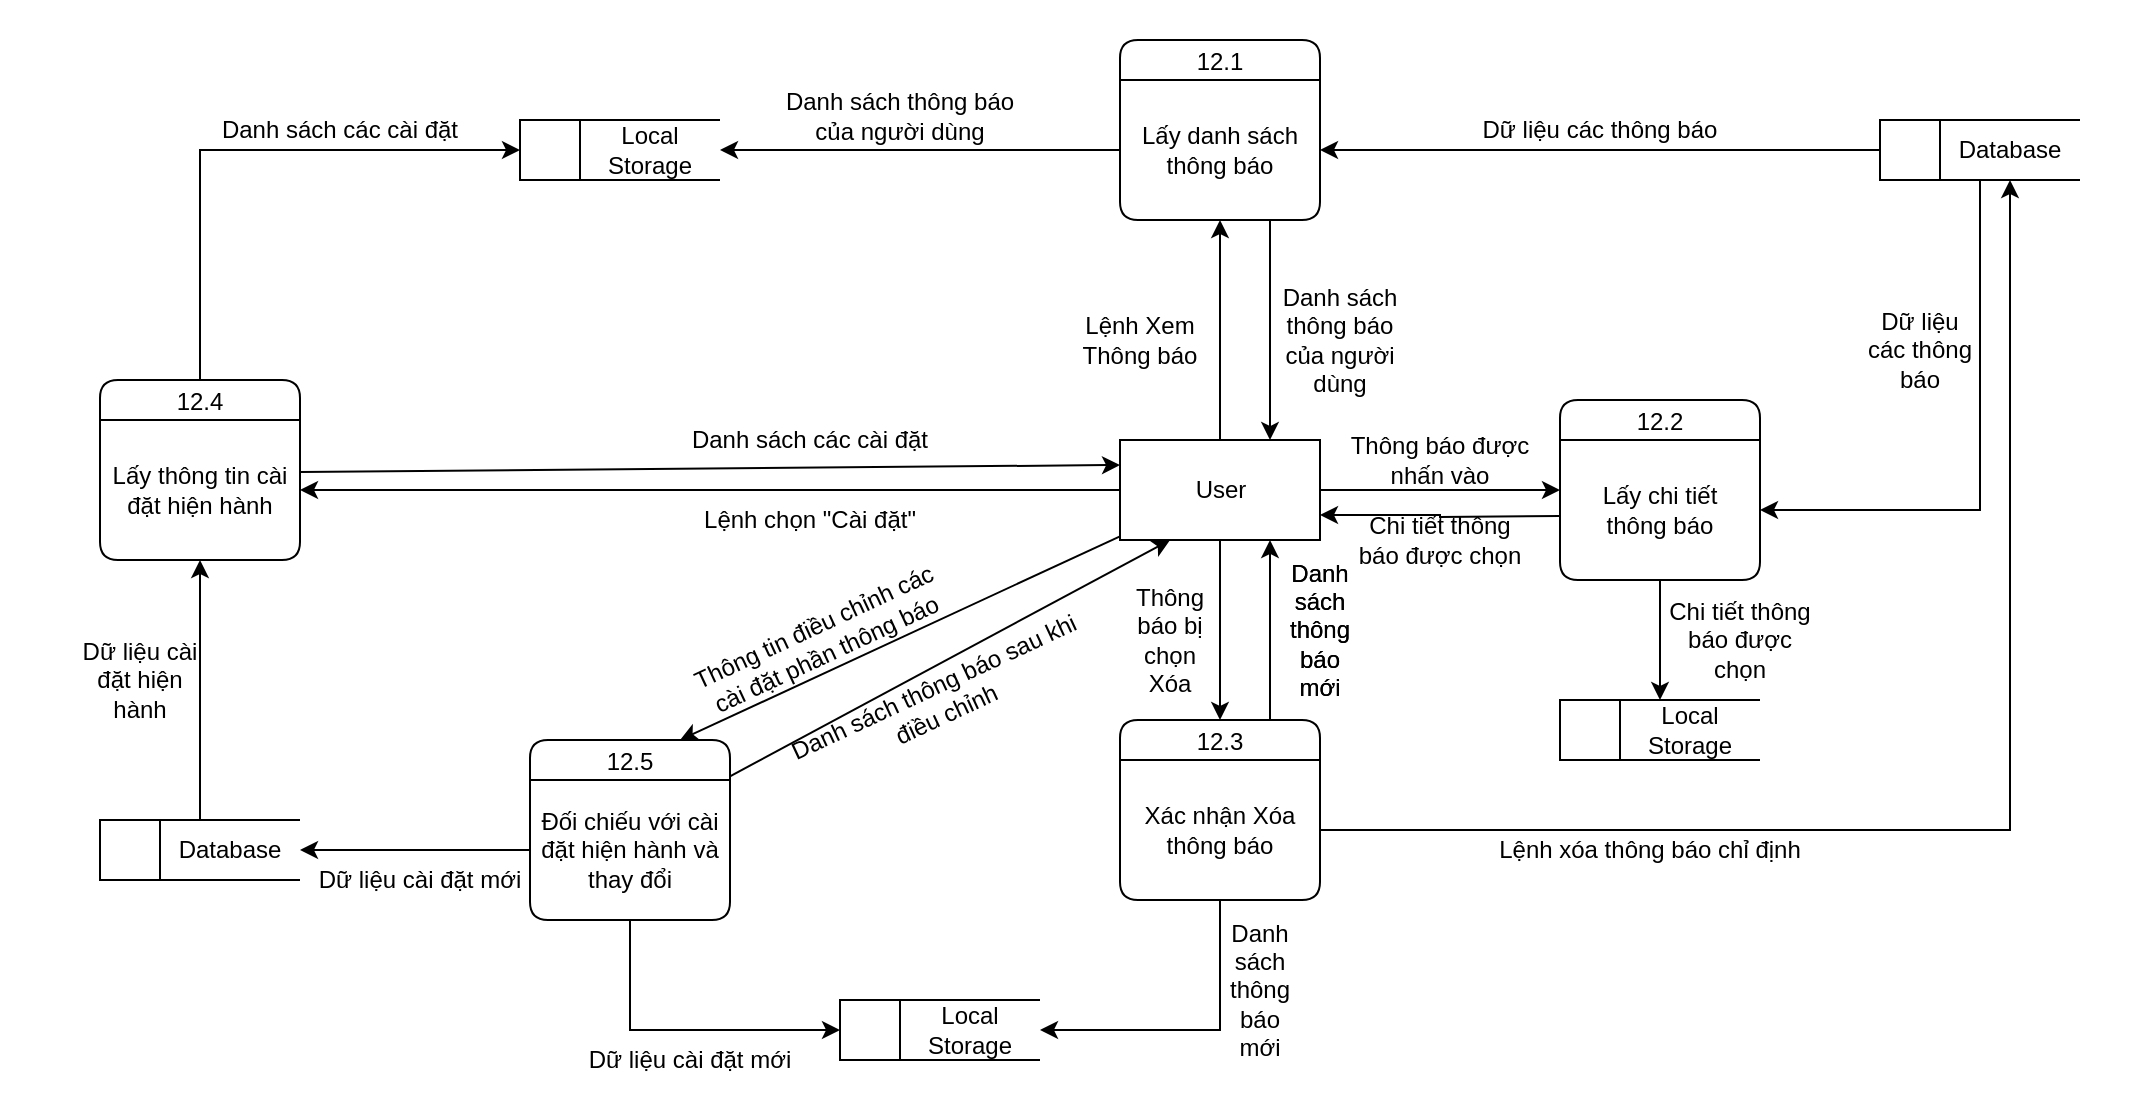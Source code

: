 <mxfile version="13.10.0" type="device"><diagram id="0PH_AvR-FGaB50KMxffe" name="Page-1"><mxGraphModel dx="1865" dy="580" grid="1" gridSize="10" guides="1" tooltips="1" connect="1" arrows="1" fold="1" page="1" pageScale="1" pageWidth="827" pageHeight="1169" math="0" shadow="0"><root><mxCell id="0"/><mxCell id="1" parent="0"/><mxCell id="fHFth_PP6Cc5wvbYfV1R-48" value="" style="rounded=0;whiteSpace=wrap;html=1;strokeColor=none;" parent="1" vertex="1"><mxGeometry x="-280" width="1070" height="550" as="geometry"/></mxCell><mxCell id="fHFth_PP6Cc5wvbYfV1R-34" style="edgeStyle=orthogonalEdgeStyle;rounded=0;orthogonalLoop=1;jettySize=auto;html=1;entryX=0.5;entryY=1;entryDx=0;entryDy=0;" parent="1" source="fHFth_PP6Cc5wvbYfV1R-1" target="qok7s6A3xbSF0SmELDnf-29" edge="1"><mxGeometry relative="1" as="geometry"/></mxCell><mxCell id="fHFth_PP6Cc5wvbYfV1R-1" value="" style="html=1;dashed=0;whitespace=wrap;shape=mxgraph.dfd.dataStoreID;align=left;spacingLeft=3;points=[[0,0],[0.5,0],[1,0],[0,0.5],[1,0.5],[0,1],[0.5,1],[1,1]];rounded=1;" parent="1" vertex="1"><mxGeometry x="-230" y="410" width="100" height="30" as="geometry"/></mxCell><mxCell id="fHFth_PP6Cc5wvbYfV1R-5" style="edgeStyle=orthogonalEdgeStyle;rounded=0;orthogonalLoop=1;jettySize=auto;html=1;entryX=1;entryY=0.5;entryDx=0;entryDy=0;" parent="1" source="qok7s6A3xbSF0SmELDnf-1" target="qok7s6A3xbSF0SmELDnf-29" edge="1"><mxGeometry relative="1" as="geometry"/></mxCell><mxCell id="fHFth_PP6Cc5wvbYfV1R-7" style="edgeStyle=orthogonalEdgeStyle;rounded=0;orthogonalLoop=1;jettySize=auto;html=1;" parent="1" source="qok7s6A3xbSF0SmELDnf-1" target="qok7s6A3xbSF0SmELDnf-4" edge="1"><mxGeometry relative="1" as="geometry"/></mxCell><mxCell id="fHFth_PP6Cc5wvbYfV1R-19" style="edgeStyle=orthogonalEdgeStyle;rounded=0;orthogonalLoop=1;jettySize=auto;html=1;" parent="1" source="qok7s6A3xbSF0SmELDnf-1" target="qok7s6A3xbSF0SmELDnf-14" edge="1"><mxGeometry relative="1" as="geometry"/></mxCell><mxCell id="fHFth_PP6Cc5wvbYfV1R-21" style="edgeStyle=orthogonalEdgeStyle;rounded=0;orthogonalLoop=1;jettySize=auto;html=1;entryX=0;entryY=0.5;entryDx=0;entryDy=0;" parent="1" source="qok7s6A3xbSF0SmELDnf-1" target="qok7s6A3xbSF0SmELDnf-16" edge="1"><mxGeometry relative="1" as="geometry"/></mxCell><mxCell id="fHFth_PP6Cc5wvbYfV1R-37" style="rounded=0;orthogonalLoop=1;jettySize=auto;html=1;entryX=0.75;entryY=0;entryDx=0;entryDy=0;" parent="1" source="qok7s6A3xbSF0SmELDnf-1" target="fHFth_PP6Cc5wvbYfV1R-38" edge="1"><mxGeometry relative="1" as="geometry"><mxPoint x="150" y="320" as="targetPoint"/></mxGeometry></mxCell><mxCell id="qok7s6A3xbSF0SmELDnf-1" value="User" style="html=1;dashed=0;whitespace=wrap;" parent="1" vertex="1"><mxGeometry x="280" y="220" width="100" height="50" as="geometry"/></mxCell><mxCell id="qok7s6A3xbSF0SmELDnf-2" value="12.1" style="swimlane;fontStyle=0;childLayout=stackLayout;horizontal=1;startSize=20;fillColor=#ffffff;horizontalStack=0;resizeParent=1;resizeParentMax=0;resizeLast=0;collapsible=0;marginBottom=0;swimlaneFillColor=#ffffff;rounded=1;" parent="1" vertex="1"><mxGeometry x="280" y="20" width="100" height="90" as="geometry"/></mxCell><mxCell id="qok7s6A3xbSF0SmELDnf-4" value="Lấy danh sách thông báo" style="text;html=1;strokeColor=none;fillColor=none;align=center;verticalAlign=middle;whiteSpace=wrap;rounded=0;" parent="qok7s6A3xbSF0SmELDnf-2" vertex="1"><mxGeometry y="20" width="100" height="70" as="geometry"/></mxCell><mxCell id="qok7s6A3xbSF0SmELDnf-7" value="Lệnh Xem&lt;br&gt;Thông báo" style="text;html=1;strokeColor=none;fillColor=none;align=center;verticalAlign=middle;whiteSpace=wrap;rounded=0;" parent="1" vertex="1"><mxGeometry x="220" y="160" width="140" height="20" as="geometry"/></mxCell><mxCell id="fHFth_PP6Cc5wvbYfV1R-31" style="edgeStyle=orthogonalEdgeStyle;rounded=0;orthogonalLoop=1;jettySize=auto;html=1;entryX=0.75;entryY=1;entryDx=0;entryDy=0;exitX=0.75;exitY=0;exitDx=0;exitDy=0;" parent="1" source="qok7s6A3xbSF0SmELDnf-14" target="qok7s6A3xbSF0SmELDnf-1" edge="1"><mxGeometry relative="1" as="geometry"/></mxCell><mxCell id="qok7s6A3xbSF0SmELDnf-14" value="12.3" style="swimlane;fontStyle=0;childLayout=stackLayout;horizontal=1;startSize=20;fillColor=#ffffff;horizontalStack=0;resizeParent=1;resizeParentMax=0;resizeLast=0;collapsible=0;marginBottom=0;swimlaneFillColor=#ffffff;rounded=1;" parent="1" vertex="1"><mxGeometry x="280" y="360" width="100" height="90" as="geometry"/></mxCell><mxCell id="qok7s6A3xbSF0SmELDnf-15" value="Xác nhận Xóa thông báo" style="text;html=1;strokeColor=none;fillColor=none;align=center;verticalAlign=middle;whiteSpace=wrap;rounded=0;" parent="qok7s6A3xbSF0SmELDnf-14" vertex="1"><mxGeometry y="20" width="100" height="70" as="geometry"/></mxCell><mxCell id="fHFth_PP6Cc5wvbYfV1R-26" style="edgeStyle=orthogonalEdgeStyle;rounded=0;orthogonalLoop=1;jettySize=auto;html=1;entryX=1;entryY=0.75;entryDx=0;entryDy=0;" parent="1" target="qok7s6A3xbSF0SmELDnf-1" edge="1"><mxGeometry relative="1" as="geometry"><mxPoint x="500" y="258" as="sourcePoint"/></mxGeometry></mxCell><mxCell id="qok7s6A3xbSF0SmELDnf-16" value="12.2" style="swimlane;fontStyle=0;childLayout=stackLayout;horizontal=1;startSize=20;fillColor=#ffffff;horizontalStack=0;resizeParent=1;resizeParentMax=0;resizeLast=0;collapsible=0;marginBottom=0;swimlaneFillColor=#ffffff;rounded=1;" parent="1" vertex="1"><mxGeometry x="500" y="200" width="100" height="90" as="geometry"/></mxCell><mxCell id="qok7s6A3xbSF0SmELDnf-17" value="Lấy chi tiết&lt;br&gt;thông báo" style="text;html=1;strokeColor=none;fillColor=none;align=center;verticalAlign=middle;whiteSpace=wrap;rounded=0;" parent="qok7s6A3xbSF0SmELDnf-16" vertex="1"><mxGeometry y="20" width="100" height="70" as="geometry"/></mxCell><mxCell id="SJ-kx-H3D7XMQ2YXIB2l-5" style="edgeStyle=orthogonalEdgeStyle;rounded=0;orthogonalLoop=1;jettySize=auto;html=1;entryX=0;entryY=0.5;entryDx=0;entryDy=0;exitX=0.5;exitY=0;exitDx=0;exitDy=0;" edge="1" parent="1" source="qok7s6A3xbSF0SmELDnf-28" target="SJ-kx-H3D7XMQ2YXIB2l-1"><mxGeometry relative="1" as="geometry"/></mxCell><mxCell id="qok7s6A3xbSF0SmELDnf-28" value="12.4" style="swimlane;fontStyle=0;childLayout=stackLayout;horizontal=1;startSize=20;fillColor=#ffffff;horizontalStack=0;resizeParent=1;resizeParentMax=0;resizeLast=0;collapsible=0;marginBottom=0;swimlaneFillColor=#ffffff;rounded=1;" parent="1" vertex="1"><mxGeometry x="-230" y="190" width="100" height="90" as="geometry"/></mxCell><mxCell id="qok7s6A3xbSF0SmELDnf-29" value="Lấy thông tin cài đặt hiện hành" style="text;html=1;strokeColor=none;fillColor=none;align=center;verticalAlign=middle;whiteSpace=wrap;rounded=0;" parent="qok7s6A3xbSF0SmELDnf-28" vertex="1"><mxGeometry y="20" width="100" height="70" as="geometry"/></mxCell><mxCell id="qok7s6A3xbSF0SmELDnf-31" value="Lệnh chọn &quot;Cài đặt&quot;" style="text;html=1;strokeColor=none;fillColor=none;align=center;verticalAlign=middle;whiteSpace=wrap;rounded=0;" parent="1" vertex="1"><mxGeometry y="250" width="250" height="20" as="geometry"/></mxCell><mxCell id="qok7s6A3xbSF0SmELDnf-34" value="Thông tin điều chỉnh các cài đặt phần thông báo" style="text;html=1;strokeColor=none;fillColor=none;align=center;verticalAlign=middle;whiteSpace=wrap;rounded=0;rotation=-25;" parent="1" vertex="1"><mxGeometry x="60" y="305" width="140" height="30" as="geometry"/></mxCell><mxCell id="qok7s6A3xbSF0SmELDnf-35" value="Database" style="text;html=1;strokeColor=none;fillColor=none;align=center;verticalAlign=middle;whiteSpace=wrap;rounded=0;" parent="1" vertex="1"><mxGeometry x="-200" y="410" width="70" height="30" as="geometry"/></mxCell><mxCell id="fHFth_PP6Cc5wvbYfV1R-11" style="edgeStyle=orthogonalEdgeStyle;rounded=0;orthogonalLoop=1;jettySize=auto;html=1;entryX=1;entryY=0.5;entryDx=0;entryDy=0;" parent="1" source="fHFth_PP6Cc5wvbYfV1R-9" target="qok7s6A3xbSF0SmELDnf-4" edge="1"><mxGeometry relative="1" as="geometry"/></mxCell><mxCell id="fHFth_PP6Cc5wvbYfV1R-23" style="edgeStyle=orthogonalEdgeStyle;rounded=0;orthogonalLoop=1;jettySize=auto;html=1;entryX=1;entryY=0.5;entryDx=0;entryDy=0;exitX=0.5;exitY=1;exitDx=0;exitDy=0;" parent="1" source="fHFth_PP6Cc5wvbYfV1R-9" target="qok7s6A3xbSF0SmELDnf-17" edge="1"><mxGeometry relative="1" as="geometry"/></mxCell><mxCell id="fHFth_PP6Cc5wvbYfV1R-9" value="" style="html=1;dashed=0;whitespace=wrap;shape=mxgraph.dfd.dataStoreID;align=left;spacingLeft=3;points=[[0,0],[0.5,0],[1,0],[0,0.5],[1,0.5],[0,1],[0.5,1],[1,1]];rounded=1;" parent="1" vertex="1"><mxGeometry x="660" y="60" width="100" height="30" as="geometry"/></mxCell><mxCell id="fHFth_PP6Cc5wvbYfV1R-10" value="Database" style="text;html=1;strokeColor=none;fillColor=none;align=center;verticalAlign=middle;whiteSpace=wrap;rounded=0;" parent="1" vertex="1"><mxGeometry x="690" y="60" width="70" height="30" as="geometry"/></mxCell><mxCell id="fHFth_PP6Cc5wvbYfV1R-12" value="Dữ liệu các thông báo" style="text;html=1;strokeColor=none;fillColor=none;align=center;verticalAlign=middle;whiteSpace=wrap;rounded=0;" parent="1" vertex="1"><mxGeometry x="420" y="55" width="200" height="20" as="geometry"/></mxCell><mxCell id="fHFth_PP6Cc5wvbYfV1R-14" style="edgeStyle=orthogonalEdgeStyle;rounded=0;orthogonalLoop=1;jettySize=auto;html=1;entryX=0.75;entryY=0;entryDx=0;entryDy=0;exitX=0.75;exitY=1;exitDx=0;exitDy=0;" parent="1" source="qok7s6A3xbSF0SmELDnf-4" target="qok7s6A3xbSF0SmELDnf-1" edge="1"><mxGeometry relative="1" as="geometry"/></mxCell><mxCell id="fHFth_PP6Cc5wvbYfV1R-15" value="Danh sách thông báo của người dùng" style="text;html=1;strokeColor=none;fillColor=none;align=center;verticalAlign=middle;whiteSpace=wrap;rounded=0;" parent="1" vertex="1"><mxGeometry x="360" y="140" width="60" height="60" as="geometry"/></mxCell><mxCell id="fHFth_PP6Cc5wvbYfV1R-22" value="Thông báo được nhấn vào" style="text;html=1;strokeColor=none;fillColor=none;align=center;verticalAlign=middle;whiteSpace=wrap;rounded=0;" parent="1" vertex="1"><mxGeometry x="380" y="220" width="120" height="20" as="geometry"/></mxCell><mxCell id="fHFth_PP6Cc5wvbYfV1R-24" value="Dữ liệu các thông báo" style="text;html=1;strokeColor=none;fillColor=none;align=center;verticalAlign=middle;whiteSpace=wrap;rounded=0;" parent="1" vertex="1"><mxGeometry x="650" y="110" width="60" height="130" as="geometry"/></mxCell><mxCell id="fHFth_PP6Cc5wvbYfV1R-27" value="Chi tiết thông&lt;br&gt;báo được chọn" style="text;html=1;strokeColor=none;fillColor=none;align=center;verticalAlign=middle;whiteSpace=wrap;rounded=0;" parent="1" vertex="1"><mxGeometry x="380" y="260" width="120" height="20" as="geometry"/></mxCell><mxCell id="fHFth_PP6Cc5wvbYfV1R-28" value="Thông báo bị chọn Xóa" style="text;html=1;strokeColor=none;fillColor=none;align=center;verticalAlign=middle;whiteSpace=wrap;rounded=0;" parent="1" vertex="1"><mxGeometry x="280" y="280" width="50" height="80" as="geometry"/></mxCell><mxCell id="fHFth_PP6Cc5wvbYfV1R-29" style="edgeStyle=orthogonalEdgeStyle;rounded=0;orthogonalLoop=1;jettySize=auto;html=1;entryX=0.5;entryY=1;entryDx=0;entryDy=0;" parent="1" source="qok7s6A3xbSF0SmELDnf-15" target="fHFth_PP6Cc5wvbYfV1R-10" edge="1"><mxGeometry relative="1" as="geometry"/></mxCell><mxCell id="fHFth_PP6Cc5wvbYfV1R-30" value="Lệnh xóa thông báo chỉ định" style="text;html=1;strokeColor=none;fillColor=none;align=center;verticalAlign=middle;whiteSpace=wrap;rounded=0;" parent="1" vertex="1"><mxGeometry x="440" y="415" width="210" height="20" as="geometry"/></mxCell><mxCell id="fHFth_PP6Cc5wvbYfV1R-32" value="Danh sách thông báo mới" style="text;html=1;strokeColor=none;fillColor=none;align=center;verticalAlign=middle;whiteSpace=wrap;rounded=0;" parent="1" vertex="1"><mxGeometry x="360" y="270" width="40" height="90" as="geometry"/></mxCell><mxCell id="fHFth_PP6Cc5wvbYfV1R-35" value="Dữ liệu cài đặt hiện hành" style="text;html=1;strokeColor=none;fillColor=none;align=center;verticalAlign=middle;whiteSpace=wrap;rounded=0;" parent="1" vertex="1"><mxGeometry x="-240" y="280" width="60" height="120" as="geometry"/></mxCell><mxCell id="fHFth_PP6Cc5wvbYfV1R-46" style="edgeStyle=none;rounded=0;orthogonalLoop=1;jettySize=auto;html=1;entryX=0.25;entryY=1;entryDx=0;entryDy=0;" parent="1" source="fHFth_PP6Cc5wvbYfV1R-38" target="qok7s6A3xbSF0SmELDnf-1" edge="1"><mxGeometry relative="1" as="geometry"/></mxCell><mxCell id="fHFth_PP6Cc5wvbYfV1R-38" value="12.5" style="swimlane;fontStyle=0;childLayout=stackLayout;horizontal=1;startSize=20;fillColor=#ffffff;horizontalStack=0;resizeParent=1;resizeParentMax=0;resizeLast=0;collapsible=0;marginBottom=0;swimlaneFillColor=#ffffff;rounded=1;" parent="1" vertex="1"><mxGeometry x="-15" y="370" width="100" height="90" as="geometry"/></mxCell><mxCell id="fHFth_PP6Cc5wvbYfV1R-39" value="Đối chiếu với cài đặt hiện hành và thay đổi" style="text;html=1;strokeColor=none;fillColor=none;align=center;verticalAlign=middle;whiteSpace=wrap;rounded=0;" parent="fHFth_PP6Cc5wvbYfV1R-38" vertex="1"><mxGeometry y="20" width="100" height="70" as="geometry"/></mxCell><mxCell id="fHFth_PP6Cc5wvbYfV1R-40" style="edgeStyle=none;rounded=0;orthogonalLoop=1;jettySize=auto;html=1;" parent="1" source="fHFth_PP6Cc5wvbYfV1R-39" target="qok7s6A3xbSF0SmELDnf-35" edge="1"><mxGeometry relative="1" as="geometry"/></mxCell><mxCell id="fHFth_PP6Cc5wvbYfV1R-41" value="Dữ liệu cài đặt mới" style="text;html=1;strokeColor=none;fillColor=none;align=center;verticalAlign=middle;whiteSpace=wrap;rounded=0;" parent="1" vertex="1"><mxGeometry x="-125" y="430" width="110" height="20" as="geometry"/></mxCell><mxCell id="fHFth_PP6Cc5wvbYfV1R-44" style="edgeStyle=none;rounded=0;orthogonalLoop=1;jettySize=auto;html=1;entryX=0;entryY=0.25;entryDx=0;entryDy=0;exitX=1.002;exitY=0.371;exitDx=0;exitDy=0;exitPerimeter=0;" parent="1" source="qok7s6A3xbSF0SmELDnf-29" target="qok7s6A3xbSF0SmELDnf-1" edge="1"><mxGeometry relative="1" as="geometry"/></mxCell><mxCell id="fHFth_PP6Cc5wvbYfV1R-45" value="Danh sách các cài đặt" style="text;html=1;strokeColor=none;fillColor=none;align=center;verticalAlign=middle;whiteSpace=wrap;rounded=0;" parent="1" vertex="1"><mxGeometry x="-20" y="210" width="290" height="20" as="geometry"/></mxCell><mxCell id="fHFth_PP6Cc5wvbYfV1R-47" value="Danh sách thông báo sau khi điều chỉnh" style="text;html=1;strokeColor=none;fillColor=none;align=center;verticalAlign=middle;whiteSpace=wrap;rounded=0;rotation=-25;" parent="1" vertex="1"><mxGeometry x="100" y="340" width="180" height="20" as="geometry"/></mxCell><mxCell id="SJ-kx-H3D7XMQ2YXIB2l-1" value="" style="html=1;dashed=0;whitespace=wrap;shape=mxgraph.dfd.dataStoreID;align=left;spacingLeft=3;points=[[0,0],[0.5,0],[1,0],[0,0.5],[1,0.5],[0,1],[0.5,1],[1,1]];rounded=1;" vertex="1" parent="1"><mxGeometry x="-20" y="60" width="100" height="30" as="geometry"/></mxCell><mxCell id="SJ-kx-H3D7XMQ2YXIB2l-2" value="Local Storage" style="text;html=1;strokeColor=none;fillColor=none;align=center;verticalAlign=middle;whiteSpace=wrap;rounded=0;" vertex="1" parent="1"><mxGeometry x="10" y="60" width="70" height="30" as="geometry"/></mxCell><mxCell id="SJ-kx-H3D7XMQ2YXIB2l-3" style="edgeStyle=orthogonalEdgeStyle;rounded=0;orthogonalLoop=1;jettySize=auto;html=1;entryX=1;entryY=0.5;entryDx=0;entryDy=0;" edge="1" parent="1" source="qok7s6A3xbSF0SmELDnf-4" target="SJ-kx-H3D7XMQ2YXIB2l-2"><mxGeometry relative="1" as="geometry"/></mxCell><mxCell id="SJ-kx-H3D7XMQ2YXIB2l-4" value="Danh sách thông báo của người dùng" style="text;html=1;strokeColor=none;fillColor=none;align=center;verticalAlign=middle;whiteSpace=wrap;rounded=0;" vertex="1" parent="1"><mxGeometry x="110" y="40" width="120" height="35" as="geometry"/></mxCell><mxCell id="SJ-kx-H3D7XMQ2YXIB2l-6" value="Danh sách các cài đặt" style="text;html=1;strokeColor=none;fillColor=none;align=center;verticalAlign=middle;whiteSpace=wrap;rounded=0;" vertex="1" parent="1"><mxGeometry x="-180" y="20" width="140" height="90" as="geometry"/></mxCell><mxCell id="SJ-kx-H3D7XMQ2YXIB2l-7" value="" style="html=1;dashed=0;whitespace=wrap;shape=mxgraph.dfd.dataStoreID;align=left;spacingLeft=3;points=[[0,0],[0.5,0],[1,0],[0,0.5],[1,0.5],[0,1],[0.5,1],[1,1]];rounded=1;" vertex="1" parent="1"><mxGeometry x="500" y="350" width="100" height="30" as="geometry"/></mxCell><mxCell id="SJ-kx-H3D7XMQ2YXIB2l-8" value="Local Storage" style="text;html=1;strokeColor=none;fillColor=none;align=center;verticalAlign=middle;whiteSpace=wrap;rounded=0;" vertex="1" parent="1"><mxGeometry x="530" y="350" width="70" height="30" as="geometry"/></mxCell><mxCell id="SJ-kx-H3D7XMQ2YXIB2l-12" style="edgeStyle=orthogonalEdgeStyle;rounded=0;orthogonalLoop=1;jettySize=auto;html=1;entryX=0.5;entryY=0;entryDx=0;entryDy=0;" edge="1" parent="1" source="qok7s6A3xbSF0SmELDnf-17" target="SJ-kx-H3D7XMQ2YXIB2l-7"><mxGeometry relative="1" as="geometry"/></mxCell><mxCell id="SJ-kx-H3D7XMQ2YXIB2l-13" value="Chi tiết thông&lt;br&gt;báo được chọn" style="text;html=1;strokeColor=none;fillColor=none;align=center;verticalAlign=middle;whiteSpace=wrap;rounded=0;" vertex="1" parent="1"><mxGeometry x="550" y="310" width="80" height="20" as="geometry"/></mxCell><mxCell id="SJ-kx-H3D7XMQ2YXIB2l-15" value="" style="html=1;dashed=0;whitespace=wrap;shape=mxgraph.dfd.dataStoreID;align=left;spacingLeft=3;points=[[0,0],[0.5,0],[1,0],[0,0.5],[1,0.5],[0,1],[0.5,1],[1,1]];rounded=1;" vertex="1" parent="1"><mxGeometry x="140" y="500" width="100" height="30" as="geometry"/></mxCell><mxCell id="SJ-kx-H3D7XMQ2YXIB2l-16" value="Local Storage" style="text;html=1;strokeColor=none;fillColor=none;align=center;verticalAlign=middle;whiteSpace=wrap;rounded=0;" vertex="1" parent="1"><mxGeometry x="170" y="500" width="70" height="30" as="geometry"/></mxCell><mxCell id="SJ-kx-H3D7XMQ2YXIB2l-17" style="edgeStyle=orthogonalEdgeStyle;rounded=0;orthogonalLoop=1;jettySize=auto;html=1;entryX=1;entryY=0.5;entryDx=0;entryDy=0;exitX=0.5;exitY=1;exitDx=0;exitDy=0;" edge="1" parent="1" source="qok7s6A3xbSF0SmELDnf-15" target="SJ-kx-H3D7XMQ2YXIB2l-16"><mxGeometry relative="1" as="geometry"/></mxCell><mxCell id="SJ-kx-H3D7XMQ2YXIB2l-18" style="edgeStyle=orthogonalEdgeStyle;rounded=0;orthogonalLoop=1;jettySize=auto;html=1;entryX=0;entryY=0.5;entryDx=0;entryDy=0;exitX=0.5;exitY=1;exitDx=0;exitDy=0;" edge="1" parent="1" source="fHFth_PP6Cc5wvbYfV1R-39" target="SJ-kx-H3D7XMQ2YXIB2l-15"><mxGeometry relative="1" as="geometry"/></mxCell><mxCell id="SJ-kx-H3D7XMQ2YXIB2l-19" value="Danh sách thông báo mới" style="text;html=1;strokeColor=none;fillColor=none;align=center;verticalAlign=middle;whiteSpace=wrap;rounded=0;" vertex="1" parent="1"><mxGeometry x="360" y="270" width="40" height="90" as="geometry"/></mxCell><mxCell id="SJ-kx-H3D7XMQ2YXIB2l-20" value="Danh sách thông báo mới" style="text;html=1;strokeColor=none;fillColor=none;align=center;verticalAlign=middle;whiteSpace=wrap;rounded=0;" vertex="1" parent="1"><mxGeometry x="330" y="450" width="40" height="90" as="geometry"/></mxCell><mxCell id="SJ-kx-H3D7XMQ2YXIB2l-21" value="Dữ liệu cài đặt mới" style="text;html=1;strokeColor=none;fillColor=none;align=center;verticalAlign=middle;whiteSpace=wrap;rounded=0;" vertex="1" parent="1"><mxGeometry x="10" y="520" width="110" height="20" as="geometry"/></mxCell></root></mxGraphModel></diagram></mxfile>